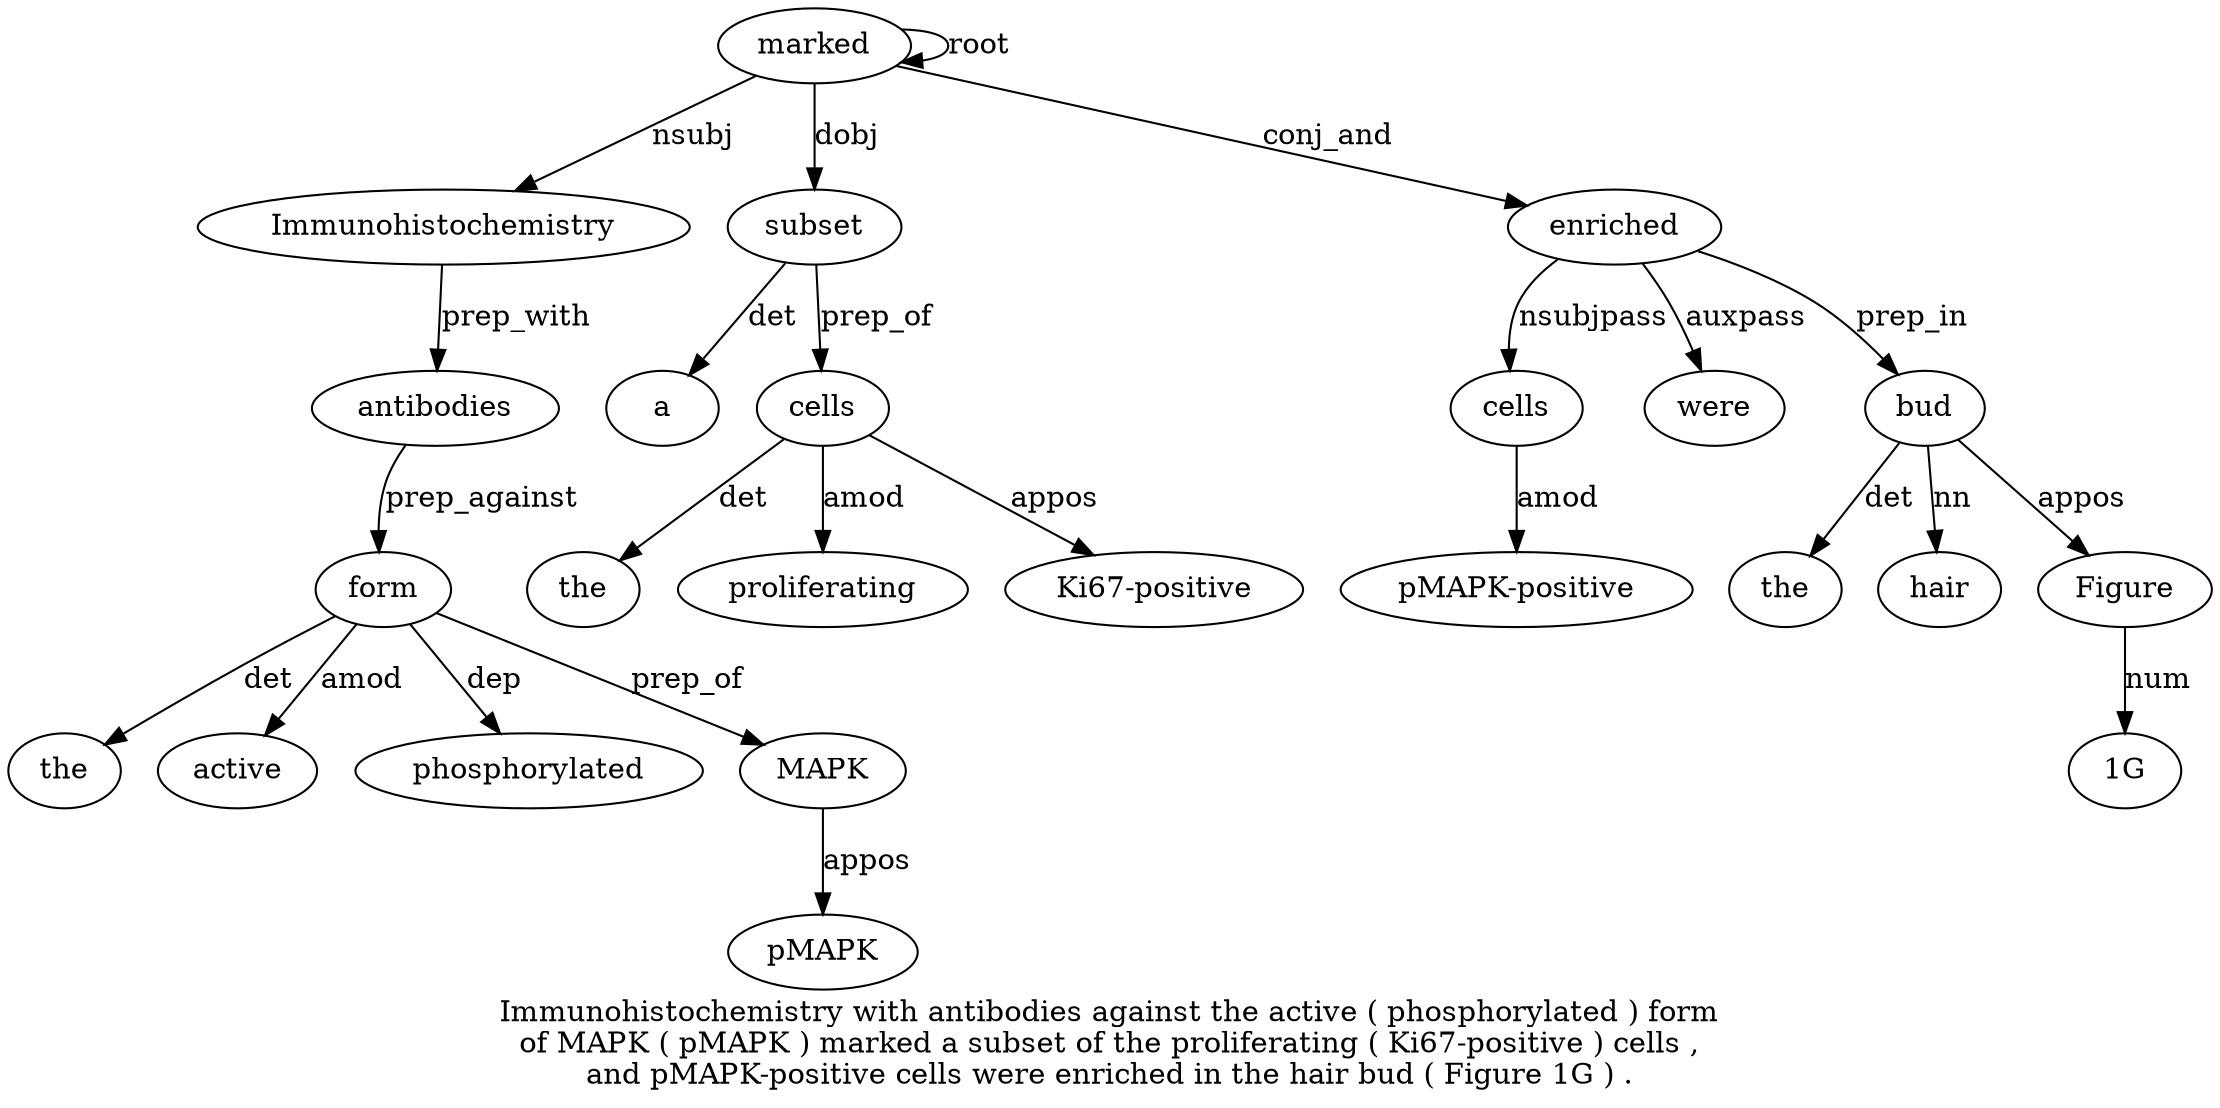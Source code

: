 digraph "Immunohistochemistry with antibodies against the active ( phosphorylated ) form of MAPK ( pMAPK ) marked a subset of the proliferating ( Ki67-positive ) cells ,  and pMAPK-positive cells were enriched in the hair bud ( Figure 1G ) ." {
label="Immunohistochemistry with antibodies against the active ( phosphorylated ) form
of MAPK ( pMAPK ) marked a subset of the proliferating ( Ki67-positive ) cells ,
and pMAPK-positive cells were enriched in the hair bud ( Figure 1G ) .";
marked16 [style=filled, fillcolor=white, label=marked];
Immunohistochemistry1 [style=filled, fillcolor=white, label=Immunohistochemistry];
marked16 -> Immunohistochemistry1  [label=nsubj];
antibodies3 [style=filled, fillcolor=white, label=antibodies];
Immunohistochemistry1 -> antibodies3  [label=prep_with];
form10 [style=filled, fillcolor=white, label=form];
the5 [style=filled, fillcolor=white, label=the];
form10 -> the5  [label=det];
active6 [style=filled, fillcolor=white, label=active];
form10 -> active6  [label=amod];
phosphorylated8 [style=filled, fillcolor=white, label=phosphorylated];
form10 -> phosphorylated8  [label=dep];
antibodies3 -> form10  [label=prep_against];
MAPK12 [style=filled, fillcolor=white, label=MAPK];
form10 -> MAPK12  [label=prep_of];
pMAPK14 [style=filled, fillcolor=white, label=pMAPK];
MAPK12 -> pMAPK14  [label=appos];
marked16 -> marked16  [label=root];
subset18 [style=filled, fillcolor=white, label=subset];
a17 [style=filled, fillcolor=white, label=a];
subset18 -> a17  [label=det];
marked16 -> subset18  [label=dobj];
cells25 [style=filled, fillcolor=white, label=cells];
the20 [style=filled, fillcolor=white, label=the];
cells25 -> the20  [label=det];
proliferating21 [style=filled, fillcolor=white, label=proliferating];
cells25 -> proliferating21  [label=amod];
"Ki67-positive23" [style=filled, fillcolor=white, label="Ki67-positive"];
cells25 -> "Ki67-positive23"  [label=appos];
subset18 -> cells25  [label=prep_of];
cells29 [style=filled, fillcolor=white, label=cells];
"pMAPK-positive28" [style=filled, fillcolor=white, label="pMAPK-positive"];
cells29 -> "pMAPK-positive28"  [label=amod];
enriched31 [style=filled, fillcolor=white, label=enriched];
enriched31 -> cells29  [label=nsubjpass];
were30 [style=filled, fillcolor=white, label=were];
enriched31 -> were30  [label=auxpass];
marked16 -> enriched31  [label=conj_and];
bud35 [style=filled, fillcolor=white, label=bud];
the33 [style=filled, fillcolor=white, label=the];
bud35 -> the33  [label=det];
hair34 [style=filled, fillcolor=white, label=hair];
bud35 -> hair34  [label=nn];
enriched31 -> bud35  [label=prep_in];
Figure37 [style=filled, fillcolor=white, label=Figure];
bud35 -> Figure37  [label=appos];
"1G38" [style=filled, fillcolor=white, label="1G"];
Figure37 -> "1G38"  [label=num];
}
